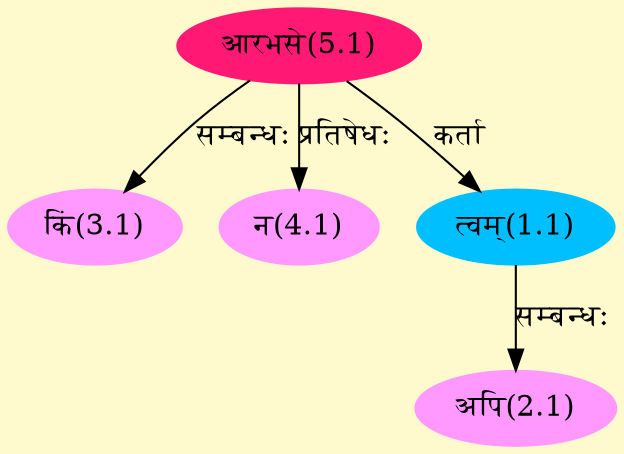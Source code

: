 digraph G{
rankdir=BT;
 compound=true;
 bgcolor="lemonchiffon1";
Node1_1 [style=filled, color="#00BFFF" label = "त्वम्(1.1)"]
Node5_1 [style=filled, color="#FF1975" label = "आरभसे(5.1)"]
Node2_1 [style=filled, color="#FF99FF" label = "अपि(2.1)"]
Node3_1 [style=filled, color="#FF99FF" label = "किं(3.1)"]
Node4_1 [style=filled, color="#FF99FF" label = "न(4.1)"]
/* Start of Relations section */

Node1_1 -> Node5_1 [  label="कर्ता"  dir="back" ]
Node2_1 -> Node1_1 [  label="सम्बन्धः"  dir="back" ]
Node3_1 -> Node5_1 [  label="सम्बन्धः"  dir="back" ]
Node4_1 -> Node5_1 [  label="प्रतिषेधः"  dir="back" ]
}
